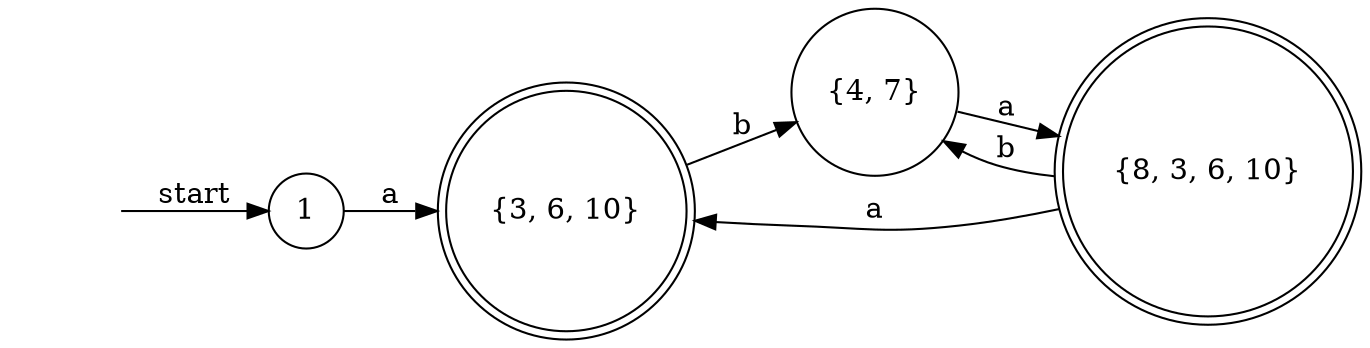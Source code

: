 digraph graph_3_1{
    rankdir=LR;

    "{3, 6, 10}" [shape = doublecircle];
    "{8, 3, 6, 10}" [shape = doublecircle];
    "" [shape = none];
    node [shape = circle];

    "" -> 1 [label = "start"];
    1 -> "{3, 6, 10}"  [label = "a"];
    "{3, 6, 10}" -> "{4, 7}" [label = "b"];
    "{4, 7}" -> "{8, 3, 6, 10}" [label = "a"];
    "{8, 3, 6, 10}" -> "{4, 7}" [label = "b"];
    "{8, 3, 6, 10}" -> "{3, 6, 10}" [label = "a"];

}